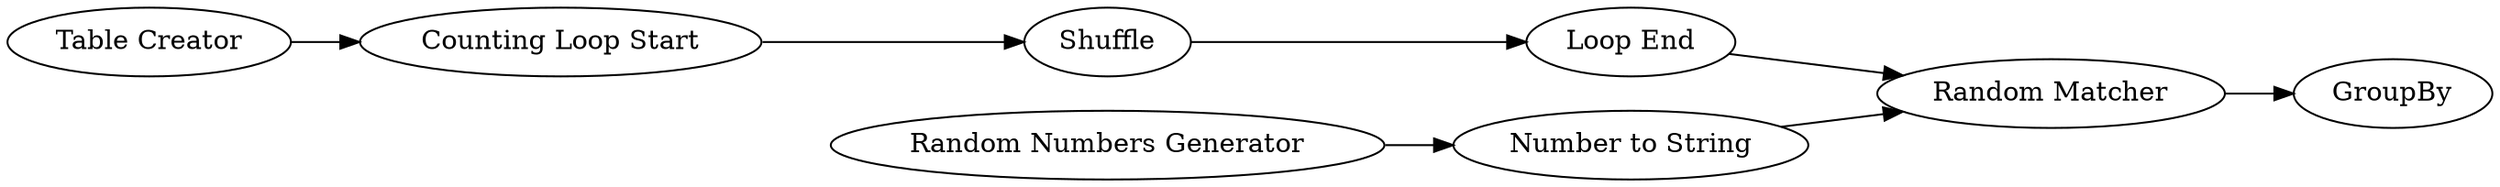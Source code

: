 digraph {
	"-4830127542859347346_1" [label="Table Creator"]
	"-4830127542859347346_8" [label=Shuffle]
	"-4830127542859347346_4" [label="Number to String"]
	"-4830127542859347346_3" [label="Random Matcher"]
	"-4830127542859347346_7" [label=GroupBy]
	"-4830127542859347346_2" [label="Random Numbers Generator"]
	"-4830127542859347346_6" [label="Loop End"]
	"-4830127542859347346_5" [label="Counting Loop Start"]
	"-4830127542859347346_6" -> "-4830127542859347346_3"
	"-4830127542859347346_8" -> "-4830127542859347346_6"
	"-4830127542859347346_1" -> "-4830127542859347346_5"
	"-4830127542859347346_2" -> "-4830127542859347346_4"
	"-4830127542859347346_4" -> "-4830127542859347346_3"
	"-4830127542859347346_5" -> "-4830127542859347346_8"
	"-4830127542859347346_3" -> "-4830127542859347346_7"
	rankdir=LR
}
